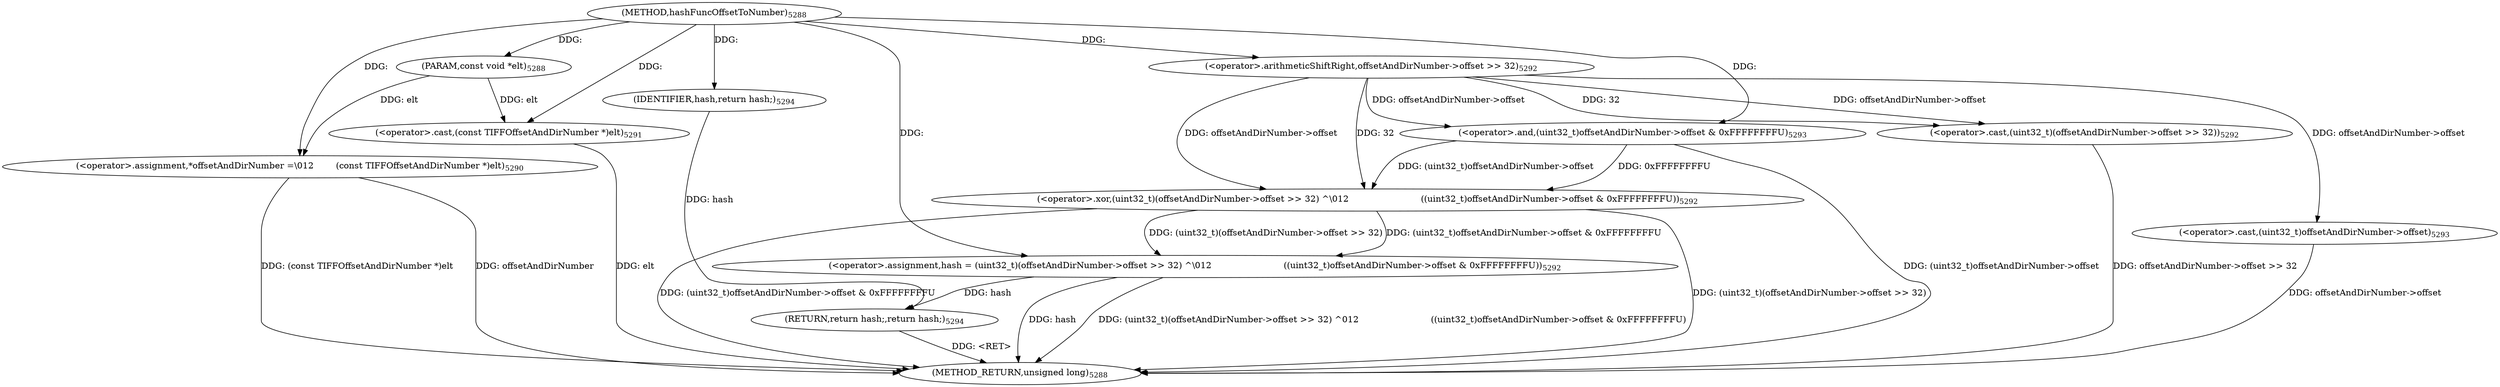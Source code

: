 digraph "hashFuncOffsetToNumber" {  
"91647" [label = <(METHOD,hashFuncOffsetToNumber)<SUB>5288</SUB>> ]
"91676" [label = <(METHOD_RETURN,unsigned long)<SUB>5288</SUB>> ]
"91648" [label = <(PARAM,const void *elt)<SUB>5288</SUB>> ]
"91651" [label = <(&lt;operator&gt;.assignment,*offsetAndDirNumber =\012        (const TIFFOffsetAndDirNumber *)elt)<SUB>5290</SUB>> ]
"91657" [label = <(&lt;operator&gt;.assignment,hash = (uint32_t)(offsetAndDirNumber-&gt;offset &gt;&gt; 32) ^\012                          ((uint32_t)offsetAndDirNumber-&gt;offset &amp; 0xFFFFFFFFU))<SUB>5292</SUB>> ]
"91674" [label = <(RETURN,return hash;,return hash;)<SUB>5294</SUB>> ]
"91675" [label = <(IDENTIFIER,hash,return hash;)<SUB>5294</SUB>> ]
"91653" [label = <(&lt;operator&gt;.cast,(const TIFFOffsetAndDirNumber *)elt)<SUB>5291</SUB>> ]
"91659" [label = <(&lt;operator&gt;.xor,(uint32_t)(offsetAndDirNumber-&gt;offset &gt;&gt; 32) ^\012                          ((uint32_t)offsetAndDirNumber-&gt;offset &amp; 0xFFFFFFFFU))<SUB>5292</SUB>> ]
"91660" [label = <(&lt;operator&gt;.cast,(uint32_t)(offsetAndDirNumber-&gt;offset &gt;&gt; 32))<SUB>5292</SUB>> ]
"91667" [label = <(&lt;operator&gt;.and,(uint32_t)offsetAndDirNumber-&gt;offset &amp; 0xFFFFFFFFU)<SUB>5293</SUB>> ]
"91662" [label = <(&lt;operator&gt;.arithmeticShiftRight,offsetAndDirNumber-&gt;offset &gt;&gt; 32)<SUB>5292</SUB>> ]
"91668" [label = <(&lt;operator&gt;.cast,(uint32_t)offsetAndDirNumber-&gt;offset)<SUB>5293</SUB>> ]
  "91674" -> "91676"  [ label = "DDG: &lt;RET&gt;"] 
  "91651" -> "91676"  [ label = "DDG: offsetAndDirNumber"] 
  "91653" -> "91676"  [ label = "DDG: elt"] 
  "91651" -> "91676"  [ label = "DDG: (const TIFFOffsetAndDirNumber *)elt"] 
  "91657" -> "91676"  [ label = "DDG: hash"] 
  "91660" -> "91676"  [ label = "DDG: offsetAndDirNumber-&gt;offset &gt;&gt; 32"] 
  "91659" -> "91676"  [ label = "DDG: (uint32_t)(offsetAndDirNumber-&gt;offset &gt;&gt; 32)"] 
  "91668" -> "91676"  [ label = "DDG: offsetAndDirNumber-&gt;offset"] 
  "91667" -> "91676"  [ label = "DDG: (uint32_t)offsetAndDirNumber-&gt;offset"] 
  "91659" -> "91676"  [ label = "DDG: (uint32_t)offsetAndDirNumber-&gt;offset &amp; 0xFFFFFFFFU"] 
  "91657" -> "91676"  [ label = "DDG: (uint32_t)(offsetAndDirNumber-&gt;offset &gt;&gt; 32) ^\012                          ((uint32_t)offsetAndDirNumber-&gt;offset &amp; 0xFFFFFFFFU)"] 
  "91647" -> "91648"  [ label = "DDG: "] 
  "91648" -> "91651"  [ label = "DDG: elt"] 
  "91647" -> "91651"  [ label = "DDG: "] 
  "91659" -> "91657"  [ label = "DDG: (uint32_t)(offsetAndDirNumber-&gt;offset &gt;&gt; 32)"] 
  "91659" -> "91657"  [ label = "DDG: (uint32_t)offsetAndDirNumber-&gt;offset &amp; 0xFFFFFFFFU"] 
  "91675" -> "91674"  [ label = "DDG: hash"] 
  "91657" -> "91674"  [ label = "DDG: hash"] 
  "91647" -> "91657"  [ label = "DDG: "] 
  "91647" -> "91675"  [ label = "DDG: "] 
  "91648" -> "91653"  [ label = "DDG: elt"] 
  "91647" -> "91653"  [ label = "DDG: "] 
  "91662" -> "91659"  [ label = "DDG: offsetAndDirNumber-&gt;offset"] 
  "91662" -> "91659"  [ label = "DDG: 32"] 
  "91667" -> "91659"  [ label = "DDG: (uint32_t)offsetAndDirNumber-&gt;offset"] 
  "91667" -> "91659"  [ label = "DDG: 0xFFFFFFFFU"] 
  "91662" -> "91660"  [ label = "DDG: offsetAndDirNumber-&gt;offset"] 
  "91662" -> "91660"  [ label = "DDG: 32"] 
  "91662" -> "91667"  [ label = "DDG: offsetAndDirNumber-&gt;offset"] 
  "91647" -> "91667"  [ label = "DDG: "] 
  "91647" -> "91662"  [ label = "DDG: "] 
  "91662" -> "91668"  [ label = "DDG: offsetAndDirNumber-&gt;offset"] 
}
